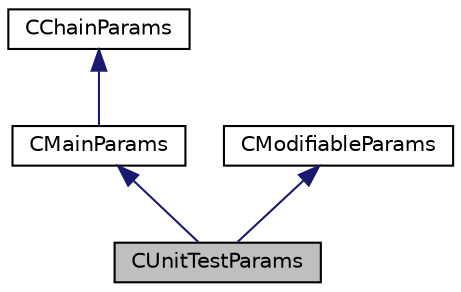 digraph "CUnitTestParams"
{
  edge [fontname="Helvetica",fontsize="10",labelfontname="Helvetica",labelfontsize="10"];
  node [fontname="Helvetica",fontsize="10",shape=record];
  Node0 [label="CUnitTestParams",height=0.2,width=0.4,color="black", fillcolor="grey75", style="filled", fontcolor="black"];
  Node1 -> Node0 [dir="back",color="midnightblue",fontsize="10",style="solid",fontname="Helvetica"];
  Node1 [label="CMainParams",height=0.2,width=0.4,color="black", fillcolor="white", style="filled",URL="$class_c_main_params.html"];
  Node2 -> Node1 [dir="back",color="midnightblue",fontsize="10",style="solid",fontname="Helvetica"];
  Node2 [label="CChainParams",height=0.2,width=0.4,color="black", fillcolor="white", style="filled",URL="$class_c_chain_params.html",tooltip="CChainParams defines various tweakable parameters of a given instance of the DIVI system..."];
  Node3 -> Node0 [dir="back",color="midnightblue",fontsize="10",style="solid",fontname="Helvetica"];
  Node3 [label="CModifiableParams",height=0.2,width=0.4,color="black", fillcolor="white", style="filled",URL="$class_c_modifiable_params.html",tooltip="Modifiable parameters interface is used by test cases to adapt the parameters in order to test specif..."];
}
